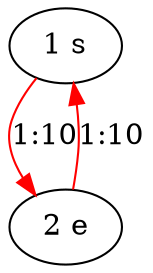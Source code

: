 digraph "instance-0" {
	1 [label="1 s"]
	2 [label="2 e"]
	1 -> 2 [label="1:10" color=red weight=10]
	2 -> 1 [label="1:10" color=red weight=10]
}
